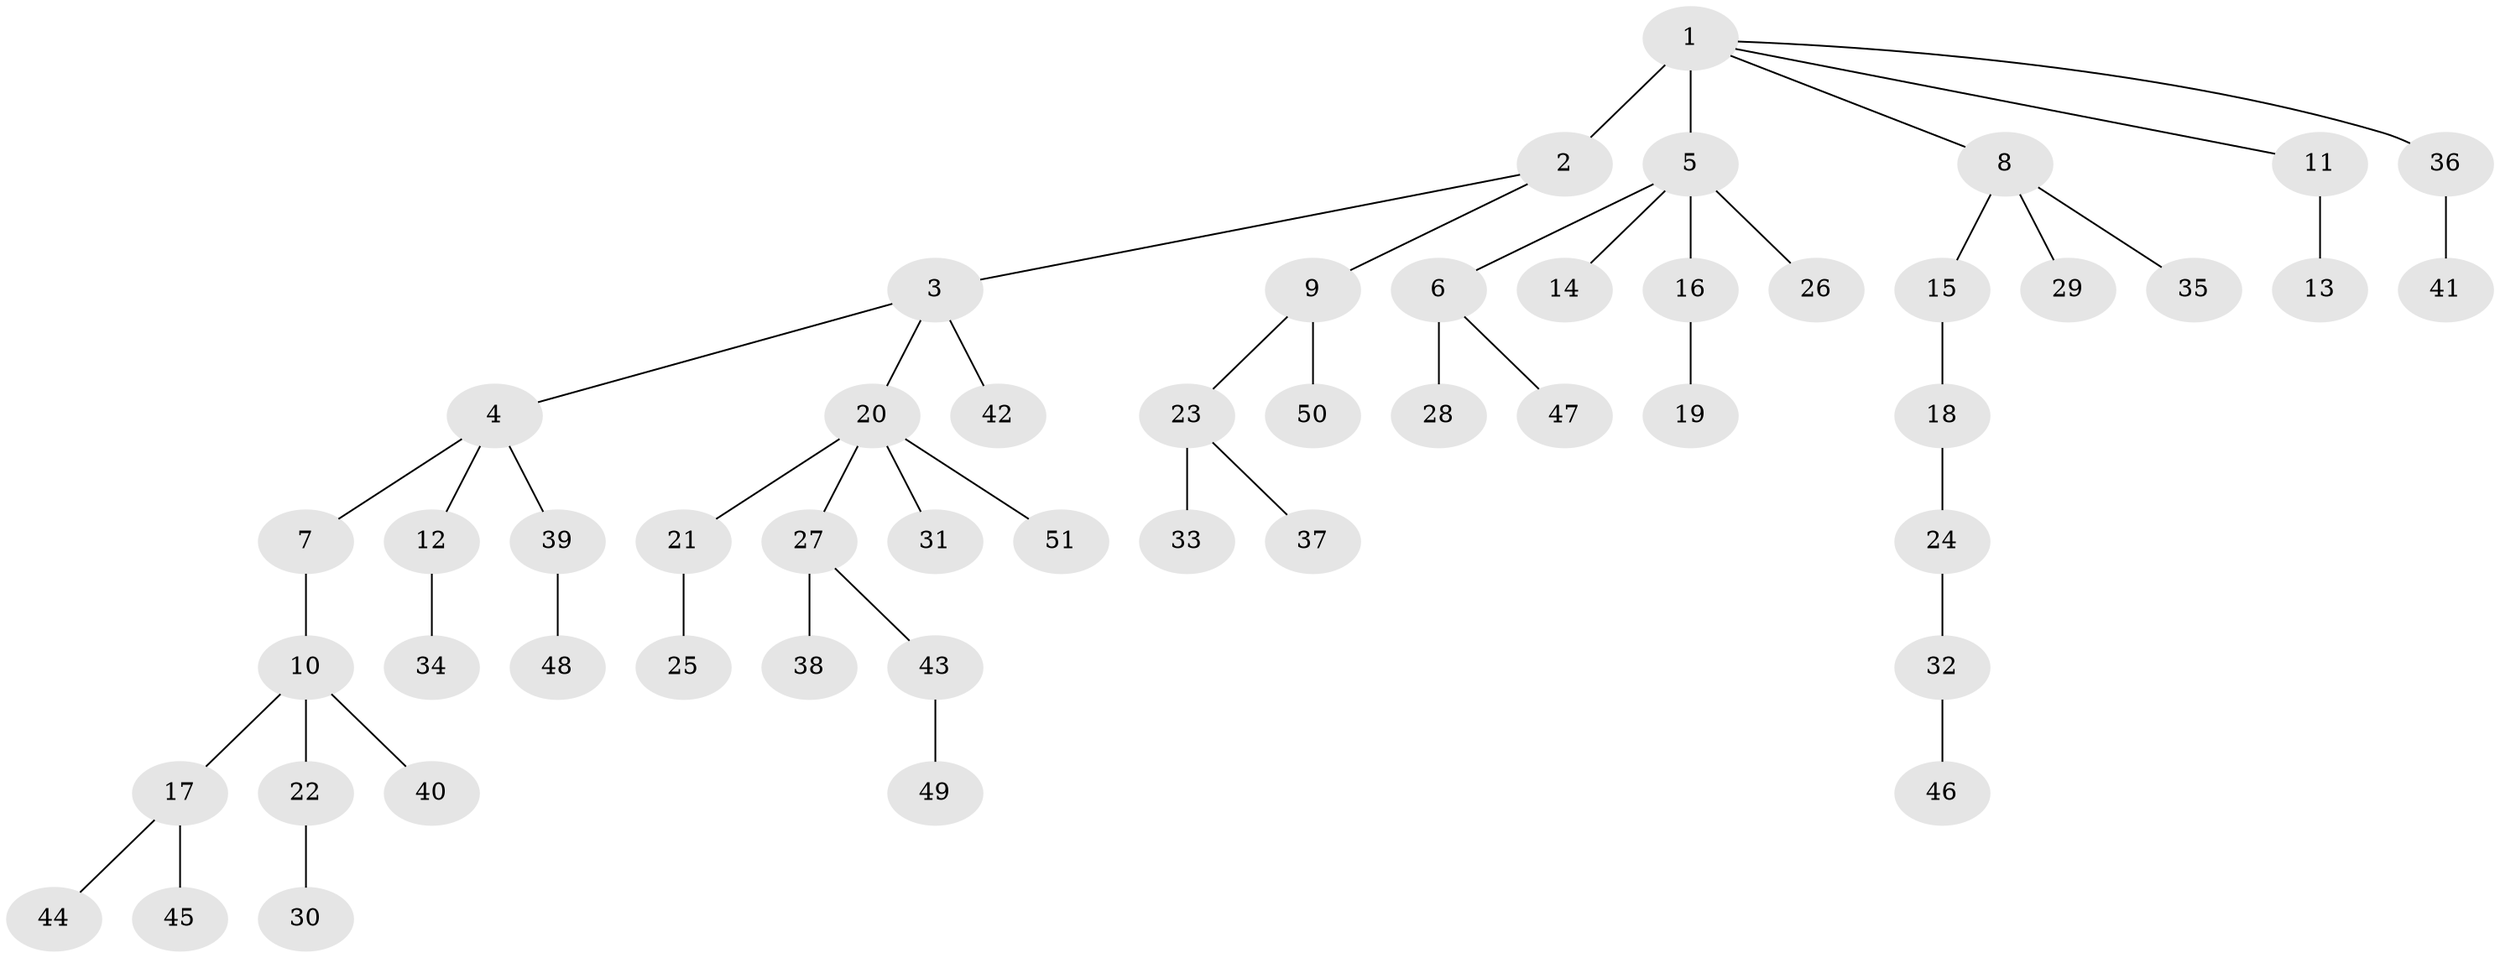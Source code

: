 // original degree distribution, {5: 0.050505050505050504, 6: 0.020202020202020204, 3: 0.1414141414141414, 4: 0.06060606060606061, 2: 0.21212121212121213, 1: 0.5151515151515151}
// Generated by graph-tools (version 1.1) at 2025/36/03/09/25 02:36:53]
// undirected, 51 vertices, 50 edges
graph export_dot {
graph [start="1"]
  node [color=gray90,style=filled];
  1;
  2;
  3;
  4;
  5;
  6;
  7;
  8;
  9;
  10;
  11;
  12;
  13;
  14;
  15;
  16;
  17;
  18;
  19;
  20;
  21;
  22;
  23;
  24;
  25;
  26;
  27;
  28;
  29;
  30;
  31;
  32;
  33;
  34;
  35;
  36;
  37;
  38;
  39;
  40;
  41;
  42;
  43;
  44;
  45;
  46;
  47;
  48;
  49;
  50;
  51;
  1 -- 2 [weight=3.0];
  1 -- 5 [weight=1.0];
  1 -- 8 [weight=1.0];
  1 -- 11 [weight=1.0];
  1 -- 36 [weight=1.0];
  2 -- 3 [weight=1.0];
  2 -- 9 [weight=1.0];
  3 -- 4 [weight=1.0];
  3 -- 20 [weight=1.0];
  3 -- 42 [weight=1.0];
  4 -- 7 [weight=1.0];
  4 -- 12 [weight=1.0];
  4 -- 39 [weight=1.0];
  5 -- 6 [weight=1.0];
  5 -- 14 [weight=1.0];
  5 -- 16 [weight=1.0];
  5 -- 26 [weight=1.0];
  6 -- 28 [weight=1.0];
  6 -- 47 [weight=2.0];
  7 -- 10 [weight=3.0];
  8 -- 15 [weight=1.0];
  8 -- 29 [weight=1.0];
  8 -- 35 [weight=1.0];
  9 -- 23 [weight=1.0];
  9 -- 50 [weight=1.0];
  10 -- 17 [weight=1.0];
  10 -- 22 [weight=1.0];
  10 -- 40 [weight=1.0];
  11 -- 13 [weight=2.0];
  12 -- 34 [weight=2.0];
  15 -- 18 [weight=2.0];
  16 -- 19 [weight=2.0];
  17 -- 44 [weight=1.0];
  17 -- 45 [weight=1.0];
  18 -- 24 [weight=1.0];
  20 -- 21 [weight=1.0];
  20 -- 27 [weight=1.0];
  20 -- 31 [weight=1.0];
  20 -- 51 [weight=1.0];
  21 -- 25 [weight=1.0];
  22 -- 30 [weight=1.0];
  23 -- 33 [weight=1.0];
  23 -- 37 [weight=1.0];
  24 -- 32 [weight=1.0];
  27 -- 38 [weight=1.0];
  27 -- 43 [weight=1.0];
  32 -- 46 [weight=1.0];
  36 -- 41 [weight=2.0];
  39 -- 48 [weight=1.0];
  43 -- 49 [weight=1.0];
}
